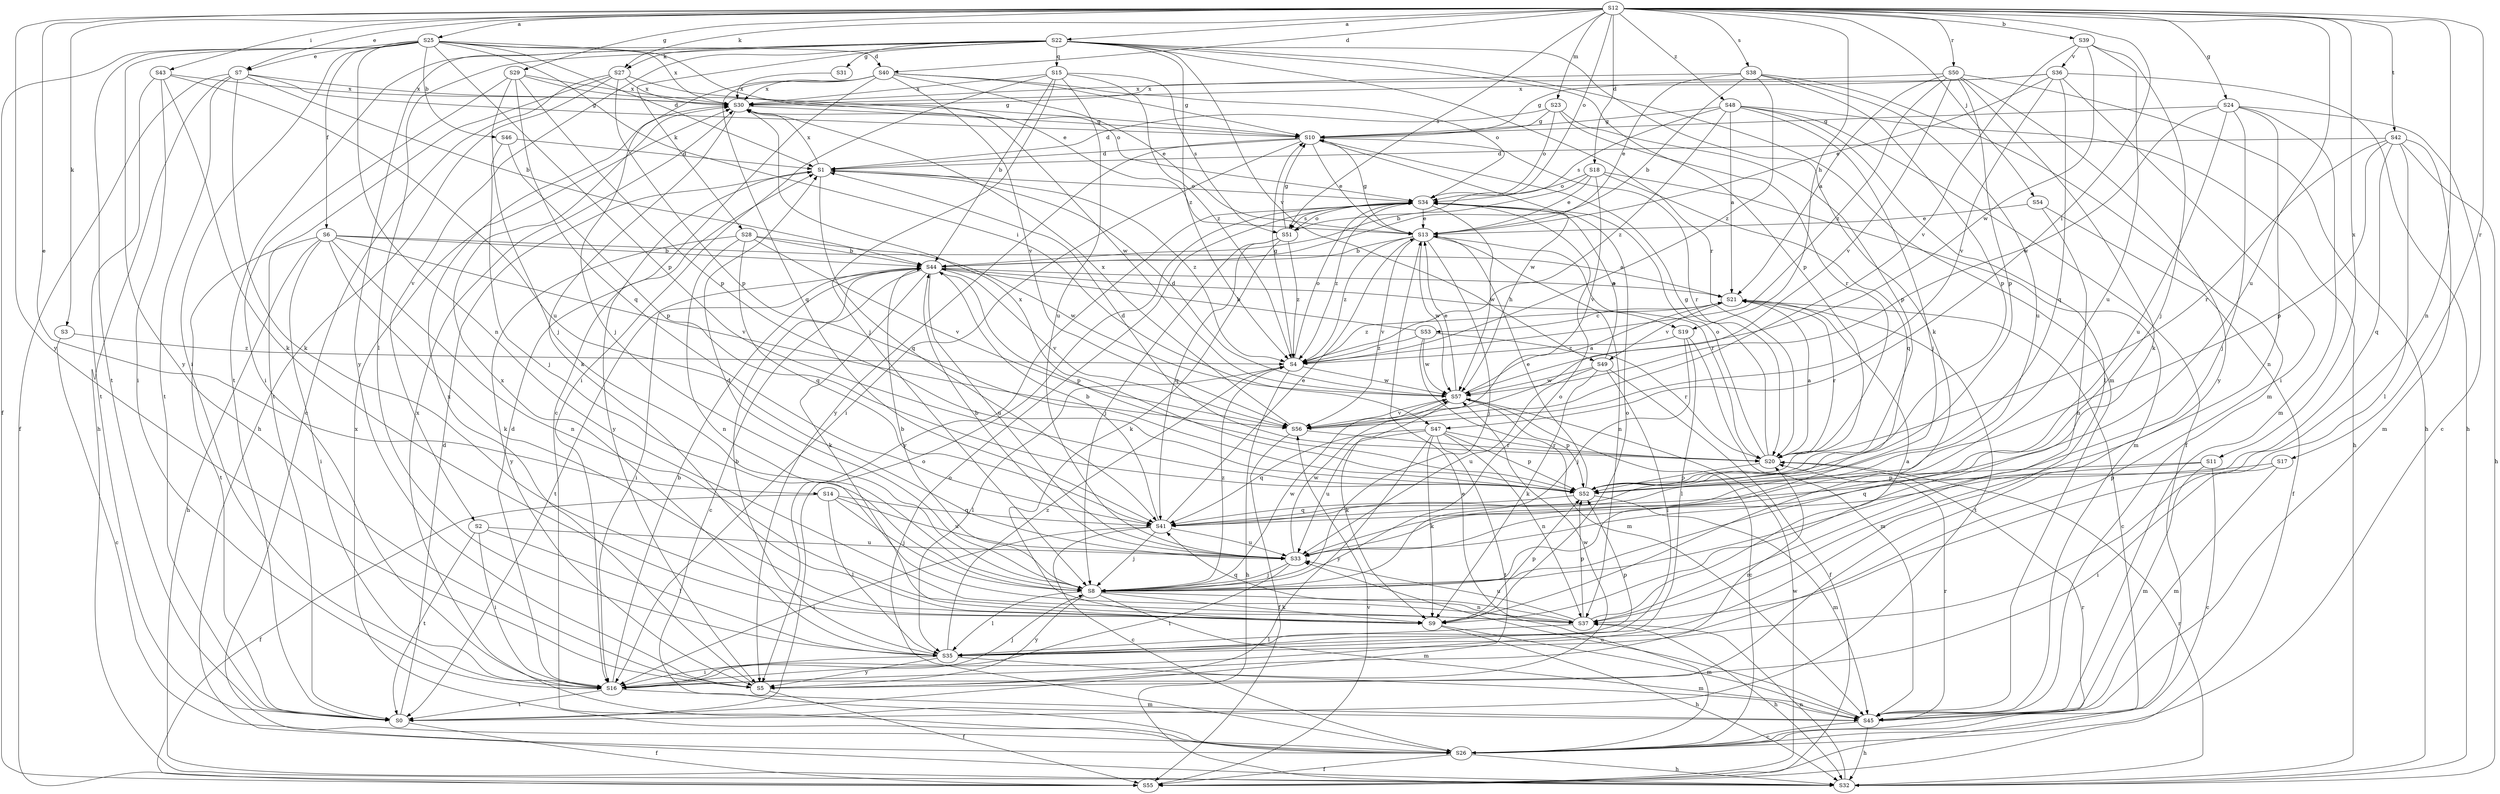 strict digraph  {
S12;
S22;
S25;
S21;
S39;
S46;
S44;
S53;
S26;
S18;
S40;
S1;
S14;
S7;
S13;
S6;
S55;
S24;
S29;
S31;
S10;
S19;
S32;
S43;
S47;
S16;
S54;
S8;
S3;
S27;
S28;
S9;
S35;
S23;
S45;
S37;
S34;
S52;
S15;
S41;
S50;
S17;
S20;
S38;
S51;
S42;
S0;
S33;
S2;
S49;
S36;
S56;
S57;
S11;
S30;
S5;
S48;
S4;
S12 -> S22  [label=a];
S12 -> S25  [label=a];
S12 -> S39  [label=b];
S12 -> S18  [label=d];
S12 -> S40  [label=d];
S12 -> S14  [label=e];
S12 -> S7  [label=e];
S12 -> S24  [label=g];
S12 -> S29  [label=g];
S12 -> S19  [label=h];
S12 -> S43  [label=i];
S12 -> S47  [label=i];
S12 -> S54  [label=j];
S12 -> S3  [label=k];
S12 -> S27  [label=k];
S12 -> S23  [label=m];
S12 -> S37  [label=n];
S12 -> S34  [label=o];
S12 -> S50  [label=r];
S12 -> S17  [label=r];
S12 -> S38  [label=s];
S12 -> S51  [label=s];
S12 -> S42  [label=t];
S12 -> S33  [label=u];
S12 -> S11  [label=x];
S12 -> S5  [label=y];
S12 -> S48  [label=z];
S22 -> S31  [label=g];
S22 -> S27  [label=k];
S22 -> S28  [label=k];
S22 -> S9  [label=k];
S22 -> S35  [label=l];
S22 -> S45  [label=m];
S22 -> S52  [label=p];
S22 -> S15  [label=q];
S22 -> S20  [label=r];
S22 -> S0  [label=t];
S22 -> S2  [label=v];
S22 -> S49  [label=v];
S22 -> S5  [label=y];
S22 -> S4  [label=z];
S25 -> S46  [label=b];
S25 -> S40  [label=d];
S25 -> S1  [label=d];
S25 -> S7  [label=e];
S25 -> S13  [label=e];
S25 -> S6  [label=f];
S25 -> S55  [label=f];
S25 -> S47  [label=i];
S25 -> S16  [label=i];
S25 -> S37  [label=n];
S25 -> S52  [label=p];
S25 -> S0  [label=t];
S25 -> S30  [label=x];
S25 -> S5  [label=y];
S21 -> S53  [label=c];
S21 -> S26  [label=c];
S21 -> S20  [label=r];
S21 -> S0  [label=t];
S21 -> S49  [label=v];
S21 -> S4  [label=z];
S39 -> S8  [label=j];
S39 -> S33  [label=u];
S39 -> S36  [label=v];
S39 -> S56  [label=v];
S39 -> S57  [label=w];
S46 -> S1  [label=d];
S46 -> S8  [label=j];
S46 -> S52  [label=p];
S44 -> S21  [label=a];
S44 -> S26  [label=c];
S44 -> S19  [label=h];
S44 -> S16  [label=i];
S44 -> S9  [label=k];
S44 -> S52  [label=p];
S44 -> S0  [label=t];
S44 -> S33  [label=u];
S44 -> S56  [label=v];
S53 -> S44  [label=b];
S53 -> S45  [label=m];
S53 -> S20  [label=r];
S53 -> S57  [label=w];
S53 -> S4  [label=z];
S26 -> S13  [label=e];
S26 -> S55  [label=f];
S26 -> S32  [label=h];
S26 -> S34  [label=o];
S26 -> S20  [label=r];
S26 -> S30  [label=x];
S18 -> S44  [label=b];
S18 -> S13  [label=e];
S18 -> S45  [label=m];
S18 -> S34  [label=o];
S18 -> S41  [label=q];
S18 -> S56  [label=v];
S40 -> S26  [label=c];
S40 -> S13  [label=e];
S40 -> S10  [label=g];
S40 -> S8  [label=j];
S40 -> S34  [label=o];
S40 -> S41  [label=q];
S40 -> S56  [label=v];
S40 -> S30  [label=x];
S1 -> S34  [label=o];
S1 -> S41  [label=q];
S1 -> S30  [label=x];
S1 -> S5  [label=y];
S1 -> S4  [label=z];
S14 -> S55  [label=f];
S14 -> S8  [label=j];
S14 -> S35  [label=l];
S14 -> S41  [label=q];
S14 -> S33  [label=u];
S7 -> S44  [label=b];
S7 -> S55  [label=f];
S7 -> S10  [label=g];
S7 -> S32  [label=h];
S7 -> S9  [label=k];
S7 -> S0  [label=t];
S7 -> S30  [label=x];
S13 -> S44  [label=b];
S13 -> S10  [label=g];
S13 -> S8  [label=j];
S13 -> S37  [label=n];
S13 -> S20  [label=r];
S13 -> S56  [label=v];
S13 -> S57  [label=w];
S13 -> S4  [label=z];
S6 -> S21  [label=a];
S6 -> S44  [label=b];
S6 -> S32  [label=h];
S6 -> S16  [label=i];
S6 -> S9  [label=k];
S6 -> S37  [label=n];
S6 -> S0  [label=t];
S6 -> S56  [label=v];
S55 -> S56  [label=v];
S55 -> S57  [label=w];
S24 -> S26  [label=c];
S24 -> S10  [label=g];
S24 -> S8  [label=j];
S24 -> S45  [label=m];
S24 -> S37  [label=n];
S24 -> S33  [label=u];
S24 -> S57  [label=w];
S29 -> S10  [label=g];
S29 -> S16  [label=i];
S29 -> S8  [label=j];
S29 -> S52  [label=p];
S29 -> S41  [label=q];
S29 -> S30  [label=x];
S31 -> S30  [label=x];
S10 -> S1  [label=d];
S10 -> S13  [label=e];
S10 -> S16  [label=i];
S10 -> S20  [label=r];
S10 -> S57  [label=w];
S10 -> S5  [label=y];
S19 -> S8  [label=j];
S19 -> S35  [label=l];
S19 -> S45  [label=m];
S19 -> S4  [label=z];
S32 -> S37  [label=n];
S32 -> S20  [label=r];
S43 -> S16  [label=i];
S43 -> S9  [label=k];
S43 -> S0  [label=t];
S43 -> S33  [label=u];
S43 -> S30  [label=x];
S47 -> S9  [label=k];
S47 -> S37  [label=n];
S47 -> S52  [label=p];
S47 -> S41  [label=q];
S47 -> S20  [label=r];
S47 -> S0  [label=t];
S47 -> S33  [label=u];
S47 -> S5  [label=y];
S16 -> S44  [label=b];
S16 -> S1  [label=d];
S16 -> S8  [label=j];
S16 -> S45  [label=m];
S16 -> S20  [label=r];
S16 -> S0  [label=t];
S54 -> S13  [label=e];
S54 -> S55  [label=f];
S54 -> S37  [label=n];
S8 -> S44  [label=b];
S8 -> S1  [label=d];
S8 -> S9  [label=k];
S8 -> S35  [label=l];
S8 -> S45  [label=m];
S8 -> S37  [label=n];
S8 -> S34  [label=o];
S8 -> S57  [label=w];
S8 -> S5  [label=y];
S8 -> S4  [label=z];
S3 -> S26  [label=c];
S3 -> S4  [label=z];
S27 -> S26  [label=c];
S27 -> S32  [label=h];
S27 -> S34  [label=o];
S27 -> S52  [label=p];
S27 -> S0  [label=t];
S27 -> S30  [label=x];
S28 -> S44  [label=b];
S28 -> S37  [label=n];
S28 -> S41  [label=q];
S28 -> S56  [label=v];
S28 -> S57  [label=w];
S28 -> S5  [label=y];
S9 -> S32  [label=h];
S9 -> S45  [label=m];
S9 -> S34  [label=o];
S9 -> S52  [label=p];
S35 -> S44  [label=b];
S35 -> S16  [label=i];
S35 -> S45  [label=m];
S35 -> S52  [label=p];
S35 -> S30  [label=x];
S35 -> S5  [label=y];
S35 -> S4  [label=z];
S23 -> S1  [label=d];
S23 -> S10  [label=g];
S23 -> S34  [label=o];
S23 -> S52  [label=p];
S23 -> S20  [label=r];
S45 -> S26  [label=c];
S45 -> S32  [label=h];
S45 -> S20  [label=r];
S45 -> S33  [label=u];
S45 -> S30  [label=x];
S37 -> S21  [label=a];
S37 -> S32  [label=h];
S37 -> S35  [label=l];
S37 -> S52  [label=p];
S37 -> S41  [label=q];
S37 -> S33  [label=u];
S34 -> S13  [label=e];
S34 -> S51  [label=s];
S34 -> S57  [label=w];
S34 -> S5  [label=y];
S34 -> S4  [label=z];
S52 -> S13  [label=e];
S52 -> S45  [label=m];
S52 -> S41  [label=q];
S52 -> S30  [label=x];
S15 -> S44  [label=b];
S15 -> S16  [label=i];
S15 -> S8  [label=j];
S15 -> S51  [label=s];
S15 -> S33  [label=u];
S15 -> S30  [label=x];
S15 -> S4  [label=z];
S41 -> S44  [label=b];
S41 -> S26  [label=c];
S41 -> S13  [label=e];
S41 -> S16  [label=i];
S41 -> S8  [label=j];
S41 -> S33  [label=u];
S50 -> S21  [label=a];
S50 -> S32  [label=h];
S50 -> S9  [label=k];
S50 -> S52  [label=p];
S50 -> S56  [label=v];
S50 -> S30  [label=x];
S50 -> S5  [label=y];
S50 -> S4  [label=z];
S17 -> S16  [label=i];
S17 -> S45  [label=m];
S17 -> S52  [label=p];
S20 -> S21  [label=a];
S20 -> S1  [label=d];
S20 -> S10  [label=g];
S20 -> S34  [label=o];
S20 -> S52  [label=p];
S38 -> S44  [label=b];
S38 -> S13  [label=e];
S38 -> S45  [label=m];
S38 -> S52  [label=p];
S38 -> S33  [label=u];
S38 -> S30  [label=x];
S38 -> S4  [label=z];
S51 -> S10  [label=g];
S51 -> S8  [label=j];
S51 -> S9  [label=k];
S51 -> S34  [label=o];
S51 -> S41  [label=q];
S51 -> S4  [label=z];
S42 -> S1  [label=d];
S42 -> S32  [label=h];
S42 -> S35  [label=l];
S42 -> S45  [label=m];
S42 -> S52  [label=p];
S42 -> S41  [label=q];
S42 -> S20  [label=r];
S0 -> S1  [label=d];
S0 -> S55  [label=f];
S0 -> S34  [label=o];
S33 -> S44  [label=b];
S33 -> S16  [label=i];
S33 -> S8  [label=j];
S33 -> S57  [label=w];
S2 -> S16  [label=i];
S2 -> S35  [label=l];
S2 -> S0  [label=t];
S2 -> S33  [label=u];
S49 -> S55  [label=f];
S49 -> S9  [label=k];
S49 -> S35  [label=l];
S49 -> S34  [label=o];
S49 -> S33  [label=u];
S49 -> S57  [label=w];
S36 -> S13  [label=e];
S36 -> S10  [label=g];
S36 -> S32  [label=h];
S36 -> S16  [label=i];
S36 -> S41  [label=q];
S36 -> S56  [label=v];
S36 -> S30  [label=x];
S56 -> S55  [label=f];
S56 -> S20  [label=r];
S56 -> S30  [label=x];
S57 -> S21  [label=a];
S57 -> S26  [label=c];
S57 -> S1  [label=d];
S57 -> S13  [label=e];
S57 -> S9  [label=k];
S57 -> S52  [label=p];
S57 -> S56  [label=v];
S11 -> S26  [label=c];
S11 -> S45  [label=m];
S11 -> S52  [label=p];
S11 -> S41  [label=q];
S30 -> S10  [label=g];
S30 -> S9  [label=k];
S30 -> S57  [label=w];
S5 -> S55  [label=f];
S5 -> S57  [label=w];
S5 -> S30  [label=x];
S48 -> S21  [label=a];
S48 -> S55  [label=f];
S48 -> S10  [label=g];
S48 -> S32  [label=h];
S48 -> S8  [label=j];
S48 -> S35  [label=l];
S48 -> S51  [label=s];
S48 -> S4  [label=z];
S4 -> S10  [label=g];
S4 -> S32  [label=h];
S4 -> S35  [label=l];
S4 -> S34  [label=o];
S4 -> S57  [label=w];
}
